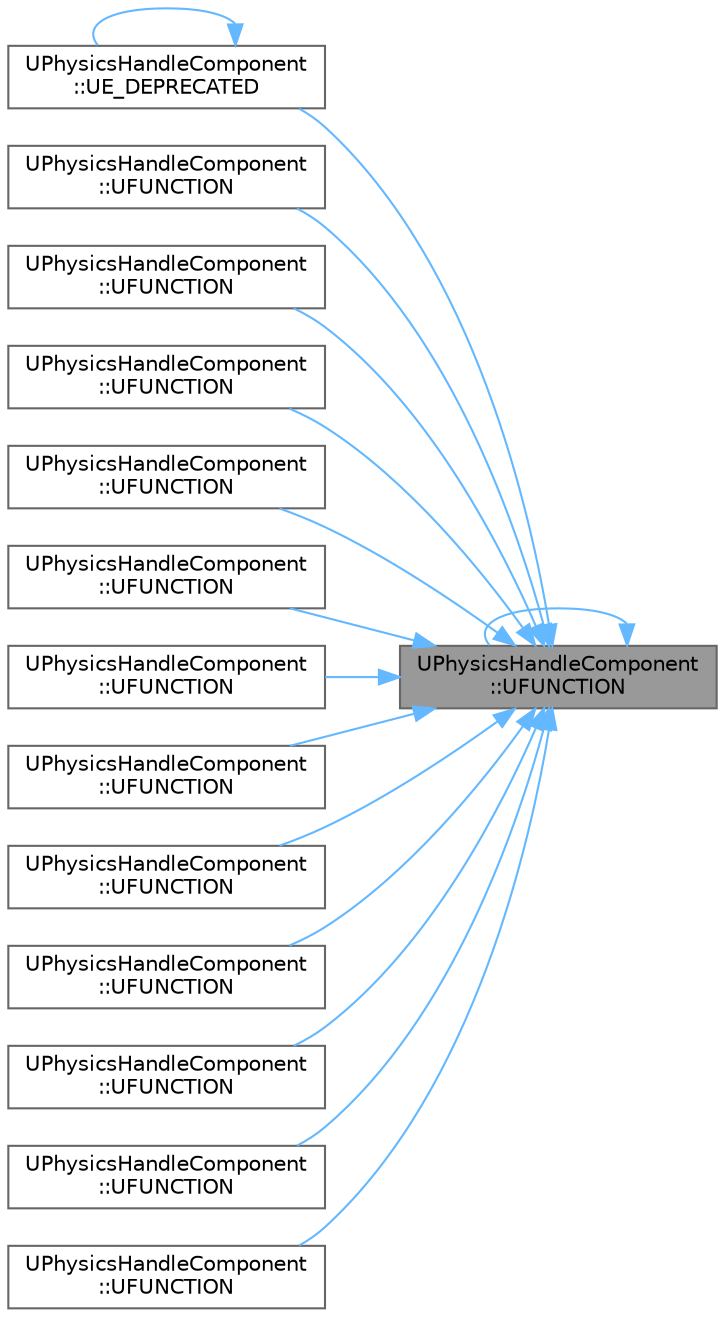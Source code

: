 digraph "UPhysicsHandleComponent::UFUNCTION"
{
 // INTERACTIVE_SVG=YES
 // LATEX_PDF_SIZE
  bgcolor="transparent";
  edge [fontname=Helvetica,fontsize=10,labelfontname=Helvetica,labelfontsize=10];
  node [fontname=Helvetica,fontsize=10,shape=box,height=0.2,width=0.4];
  rankdir="RL";
  Node1 [id="Node000001",label="UPhysicsHandleComponent\l::UFUNCTION",height=0.2,width=0.4,color="gray40", fillcolor="grey60", style="filled", fontcolor="black",tooltip="Grab the specified component at a given location."];
  Node1 -> Node2 [id="edge1_Node000001_Node000002",dir="back",color="steelblue1",style="solid",tooltip=" "];
  Node2 [id="Node000002",label="UPhysicsHandleComponent\l::UE_DEPRECATED",height=0.2,width=0.4,color="grey40", fillcolor="white", style="filled",URL="$d7/d29/classUPhysicsHandleComponent.html#af6e59ca7f2b44f6e429c72ed14b0141b",tooltip="Grab the specified component."];
  Node2 -> Node2 [id="edge2_Node000002_Node000002",dir="back",color="steelblue1",style="solid",tooltip=" "];
  Node1 -> Node3 [id="edge3_Node000001_Node000003",dir="back",color="steelblue1",style="solid",tooltip=" "];
  Node3 [id="Node000003",label="UPhysicsHandleComponent\l::UFUNCTION",height=0.2,width=0.4,color="grey40", fillcolor="white", style="filled",URL="$d7/d29/classUPhysicsHandleComponent.html#a958a2cf19102af1750e54e2dbe4addd4",tooltip="Returns the currently grabbed component, or null if nothing is grabbed."];
  Node1 -> Node4 [id="edge4_Node000001_Node000004",dir="back",color="steelblue1",style="solid",tooltip=" "];
  Node4 [id="Node000004",label="UPhysicsHandleComponent\l::UFUNCTION",height=0.2,width=0.4,color="grey40", fillcolor="white", style="filled",URL="$d7/d29/classUPhysicsHandleComponent.html#ad7937e241cddebcd6d01e7243fd08021",tooltip="Release the currently held component."];
  Node1 -> Node5 [id="edge5_Node000001_Node000005",dir="back",color="steelblue1",style="solid",tooltip=" "];
  Node5 [id="Node000005",label="UPhysicsHandleComponent\l::UFUNCTION",height=0.2,width=0.4,color="grey40", fillcolor="white", style="filled",URL="$d7/d29/classUPhysicsHandleComponent.html#a0393131f17c2cb53920be9ee6a7c895b",tooltip="Get the current location and rotation."];
  Node1 -> Node1 [id="edge6_Node000001_Node000001",dir="back",color="steelblue1",style="solid",tooltip=" "];
  Node1 -> Node6 [id="edge7_Node000001_Node000006",dir="back",color="steelblue1",style="solid",tooltip=" "];
  Node6 [id="Node000006",label="UPhysicsHandleComponent\l::UFUNCTION",height=0.2,width=0.4,color="grey40", fillcolor="white", style="filled",URL="$d7/d29/classUPhysicsHandleComponent.html#ad5099ba0a52f70b9b84ac294ede39d46",tooltip="Grab the specified component at a given location and rotation."];
  Node1 -> Node7 [id="edge8_Node000001_Node000007",dir="back",color="steelblue1",style="solid",tooltip=" "];
  Node7 [id="Node000007",label="UPhysicsHandleComponent\l::UFUNCTION",height=0.2,width=0.4,color="grey40", fillcolor="white", style="filled",URL="$d7/d29/classUPhysicsHandleComponent.html#ad4ed3c7f8c327b743f3d4c4301cd1834",tooltip="Set angular damping."];
  Node1 -> Node8 [id="edge9_Node000001_Node000008",dir="back",color="steelblue1",style="solid",tooltip=" "];
  Node8 [id="Node000008",label="UPhysicsHandleComponent\l::UFUNCTION",height=0.2,width=0.4,color="grey40", fillcolor="white", style="filled",URL="$d7/d29/classUPhysicsHandleComponent.html#a26fc24dafe1d18ade52de21e234db47f",tooltip="Set angular stiffness."];
  Node1 -> Node9 [id="edge10_Node000001_Node000009",dir="back",color="steelblue1",style="solid",tooltip=" "];
  Node9 [id="Node000009",label="UPhysicsHandleComponent\l::UFUNCTION",height=0.2,width=0.4,color="grey40", fillcolor="white", style="filled",URL="$d7/d29/classUPhysicsHandleComponent.html#a03fb653e62f69b0517c2add78b9683b3",tooltip="Set interpolation speed."];
  Node1 -> Node10 [id="edge11_Node000001_Node000010",dir="back",color="steelblue1",style="solid",tooltip=" "];
  Node10 [id="Node000010",label="UPhysicsHandleComponent\l::UFUNCTION",height=0.2,width=0.4,color="grey40", fillcolor="white", style="filled",URL="$d7/d29/classUPhysicsHandleComponent.html#aa1d63b996ef92e3ce6647a675098cd7e",tooltip="Set linear damping."];
  Node1 -> Node11 [id="edge12_Node000001_Node000011",dir="back",color="steelblue1",style="solid",tooltip=" "];
  Node11 [id="Node000011",label="UPhysicsHandleComponent\l::UFUNCTION",height=0.2,width=0.4,color="grey40", fillcolor="white", style="filled",URL="$d7/d29/classUPhysicsHandleComponent.html#a94c18501642d0b4b9431f731afeb803a",tooltip="Set linear stiffness."];
  Node1 -> Node12 [id="edge13_Node000001_Node000012",dir="back",color="steelblue1",style="solid",tooltip=" "];
  Node12 [id="Node000012",label="UPhysicsHandleComponent\l::UFUNCTION",height=0.2,width=0.4,color="grey40", fillcolor="white", style="filled",URL="$d7/d29/classUPhysicsHandleComponent.html#a93f7f9e864ab6a7aeb02f6bbb9614d5f",tooltip="Set the target location."];
  Node1 -> Node13 [id="edge14_Node000001_Node000013",dir="back",color="steelblue1",style="solid",tooltip=" "];
  Node13 [id="Node000013",label="UPhysicsHandleComponent\l::UFUNCTION",height=0.2,width=0.4,color="grey40", fillcolor="white", style="filled",URL="$d7/d29/classUPhysicsHandleComponent.html#aa348ff46550103794507b30a832eeff2",tooltip="Set target location and rotation."];
  Node1 -> Node14 [id="edge15_Node000001_Node000014",dir="back",color="steelblue1",style="solid",tooltip=" "];
  Node14 [id="Node000014",label="UPhysicsHandleComponent\l::UFUNCTION",height=0.2,width=0.4,color="grey40", fillcolor="white", style="filled",URL="$d7/d29/classUPhysicsHandleComponent.html#a5b472472f44ecf990b2a3fc095e2ee9d",tooltip="Set the target rotation."];
}
